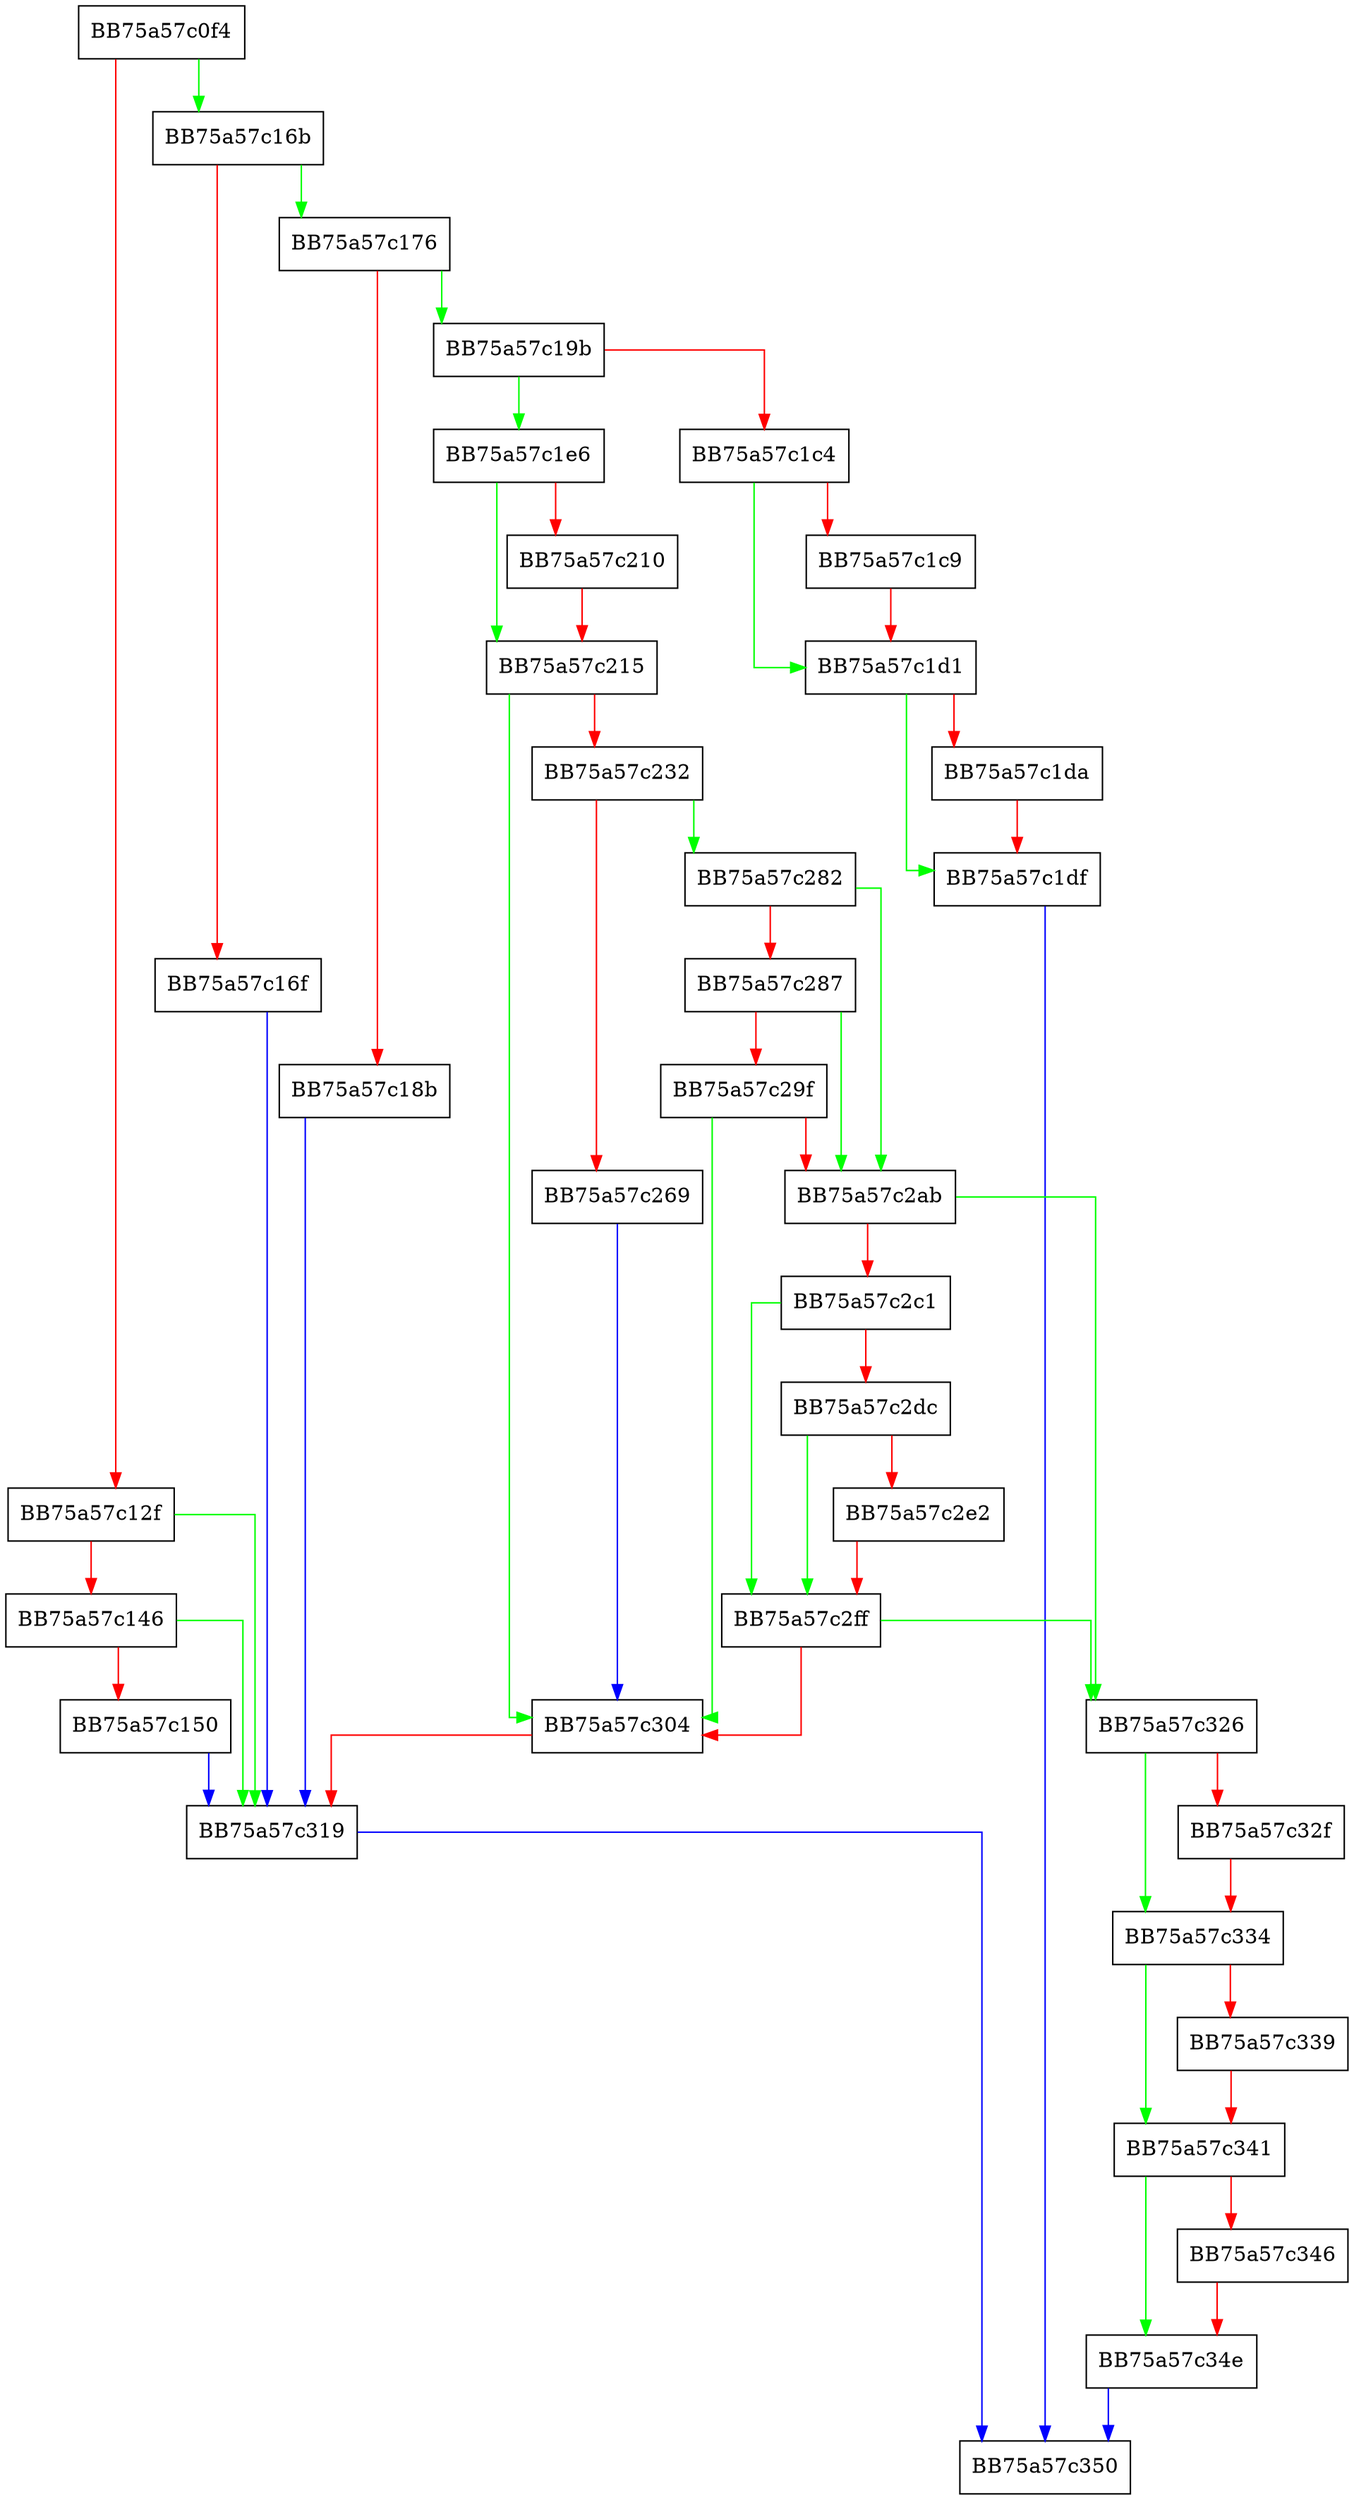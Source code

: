 digraph AddAccessToFile {
  node [shape="box"];
  graph [splines=ortho];
  BB75a57c0f4 -> BB75a57c16b [color="green"];
  BB75a57c0f4 -> BB75a57c12f [color="red"];
  BB75a57c12f -> BB75a57c319 [color="green"];
  BB75a57c12f -> BB75a57c146 [color="red"];
  BB75a57c146 -> BB75a57c319 [color="green"];
  BB75a57c146 -> BB75a57c150 [color="red"];
  BB75a57c150 -> BB75a57c319 [color="blue"];
  BB75a57c16b -> BB75a57c176 [color="green"];
  BB75a57c16b -> BB75a57c16f [color="red"];
  BB75a57c16f -> BB75a57c319 [color="blue"];
  BB75a57c176 -> BB75a57c19b [color="green"];
  BB75a57c176 -> BB75a57c18b [color="red"];
  BB75a57c18b -> BB75a57c319 [color="blue"];
  BB75a57c19b -> BB75a57c1e6 [color="green"];
  BB75a57c19b -> BB75a57c1c4 [color="red"];
  BB75a57c1c4 -> BB75a57c1d1 [color="green"];
  BB75a57c1c4 -> BB75a57c1c9 [color="red"];
  BB75a57c1c9 -> BB75a57c1d1 [color="red"];
  BB75a57c1d1 -> BB75a57c1df [color="green"];
  BB75a57c1d1 -> BB75a57c1da [color="red"];
  BB75a57c1da -> BB75a57c1df [color="red"];
  BB75a57c1df -> BB75a57c350 [color="blue"];
  BB75a57c1e6 -> BB75a57c215 [color="green"];
  BB75a57c1e6 -> BB75a57c210 [color="red"];
  BB75a57c210 -> BB75a57c215 [color="red"];
  BB75a57c215 -> BB75a57c304 [color="green"];
  BB75a57c215 -> BB75a57c232 [color="red"];
  BB75a57c232 -> BB75a57c282 [color="green"];
  BB75a57c232 -> BB75a57c269 [color="red"];
  BB75a57c269 -> BB75a57c304 [color="blue"];
  BB75a57c282 -> BB75a57c2ab [color="green"];
  BB75a57c282 -> BB75a57c287 [color="red"];
  BB75a57c287 -> BB75a57c2ab [color="green"];
  BB75a57c287 -> BB75a57c29f [color="red"];
  BB75a57c29f -> BB75a57c304 [color="green"];
  BB75a57c29f -> BB75a57c2ab [color="red"];
  BB75a57c2ab -> BB75a57c326 [color="green"];
  BB75a57c2ab -> BB75a57c2c1 [color="red"];
  BB75a57c2c1 -> BB75a57c2ff [color="green"];
  BB75a57c2c1 -> BB75a57c2dc [color="red"];
  BB75a57c2dc -> BB75a57c2ff [color="green"];
  BB75a57c2dc -> BB75a57c2e2 [color="red"];
  BB75a57c2e2 -> BB75a57c2ff [color="red"];
  BB75a57c2ff -> BB75a57c326 [color="green"];
  BB75a57c2ff -> BB75a57c304 [color="red"];
  BB75a57c304 -> BB75a57c319 [color="red"];
  BB75a57c319 -> BB75a57c350 [color="blue"];
  BB75a57c326 -> BB75a57c334 [color="green"];
  BB75a57c326 -> BB75a57c32f [color="red"];
  BB75a57c32f -> BB75a57c334 [color="red"];
  BB75a57c334 -> BB75a57c341 [color="green"];
  BB75a57c334 -> BB75a57c339 [color="red"];
  BB75a57c339 -> BB75a57c341 [color="red"];
  BB75a57c341 -> BB75a57c34e [color="green"];
  BB75a57c341 -> BB75a57c346 [color="red"];
  BB75a57c346 -> BB75a57c34e [color="red"];
  BB75a57c34e -> BB75a57c350 [color="blue"];
}